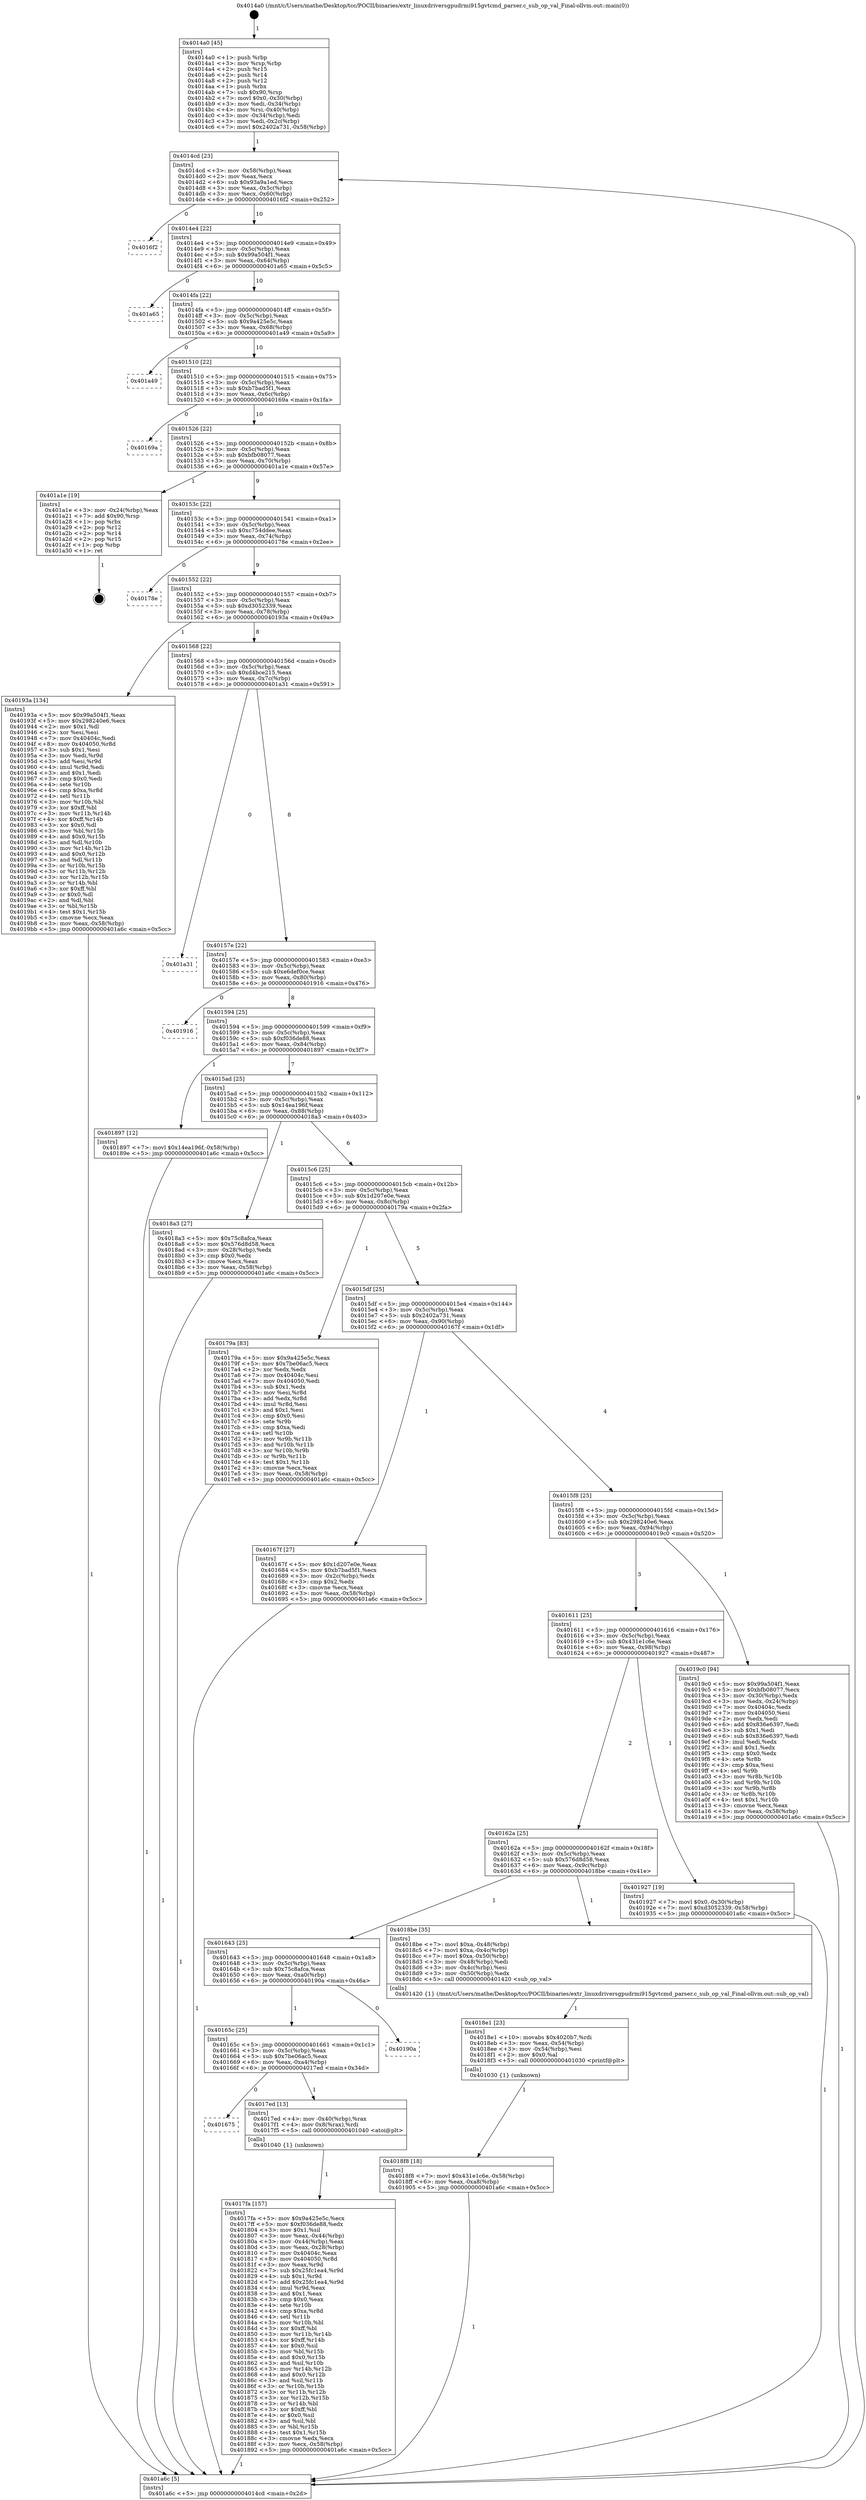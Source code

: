 digraph "0x4014a0" {
  label = "0x4014a0 (/mnt/c/Users/mathe/Desktop/tcc/POCII/binaries/extr_linuxdriversgpudrmi915gvtcmd_parser.c_sub_op_val_Final-ollvm.out::main(0))"
  labelloc = "t"
  node[shape=record]

  Entry [label="",width=0.3,height=0.3,shape=circle,fillcolor=black,style=filled]
  "0x4014cd" [label="{
     0x4014cd [23]\l
     | [instrs]\l
     &nbsp;&nbsp;0x4014cd \<+3\>: mov -0x58(%rbp),%eax\l
     &nbsp;&nbsp;0x4014d0 \<+2\>: mov %eax,%ecx\l
     &nbsp;&nbsp;0x4014d2 \<+6\>: sub $0x93a9a1ed,%ecx\l
     &nbsp;&nbsp;0x4014d8 \<+3\>: mov %eax,-0x5c(%rbp)\l
     &nbsp;&nbsp;0x4014db \<+3\>: mov %ecx,-0x60(%rbp)\l
     &nbsp;&nbsp;0x4014de \<+6\>: je 00000000004016f2 \<main+0x252\>\l
  }"]
  "0x4016f2" [label="{
     0x4016f2\l
  }", style=dashed]
  "0x4014e4" [label="{
     0x4014e4 [22]\l
     | [instrs]\l
     &nbsp;&nbsp;0x4014e4 \<+5\>: jmp 00000000004014e9 \<main+0x49\>\l
     &nbsp;&nbsp;0x4014e9 \<+3\>: mov -0x5c(%rbp),%eax\l
     &nbsp;&nbsp;0x4014ec \<+5\>: sub $0x99a504f1,%eax\l
     &nbsp;&nbsp;0x4014f1 \<+3\>: mov %eax,-0x64(%rbp)\l
     &nbsp;&nbsp;0x4014f4 \<+6\>: je 0000000000401a65 \<main+0x5c5\>\l
  }"]
  Exit [label="",width=0.3,height=0.3,shape=circle,fillcolor=black,style=filled,peripheries=2]
  "0x401a65" [label="{
     0x401a65\l
  }", style=dashed]
  "0x4014fa" [label="{
     0x4014fa [22]\l
     | [instrs]\l
     &nbsp;&nbsp;0x4014fa \<+5\>: jmp 00000000004014ff \<main+0x5f\>\l
     &nbsp;&nbsp;0x4014ff \<+3\>: mov -0x5c(%rbp),%eax\l
     &nbsp;&nbsp;0x401502 \<+5\>: sub $0x9a425e5c,%eax\l
     &nbsp;&nbsp;0x401507 \<+3\>: mov %eax,-0x68(%rbp)\l
     &nbsp;&nbsp;0x40150a \<+6\>: je 0000000000401a49 \<main+0x5a9\>\l
  }"]
  "0x4018f8" [label="{
     0x4018f8 [18]\l
     | [instrs]\l
     &nbsp;&nbsp;0x4018f8 \<+7\>: movl $0x431e1c6e,-0x58(%rbp)\l
     &nbsp;&nbsp;0x4018ff \<+6\>: mov %eax,-0xa8(%rbp)\l
     &nbsp;&nbsp;0x401905 \<+5\>: jmp 0000000000401a6c \<main+0x5cc\>\l
  }"]
  "0x401a49" [label="{
     0x401a49\l
  }", style=dashed]
  "0x401510" [label="{
     0x401510 [22]\l
     | [instrs]\l
     &nbsp;&nbsp;0x401510 \<+5\>: jmp 0000000000401515 \<main+0x75\>\l
     &nbsp;&nbsp;0x401515 \<+3\>: mov -0x5c(%rbp),%eax\l
     &nbsp;&nbsp;0x401518 \<+5\>: sub $0xb7bad5f1,%eax\l
     &nbsp;&nbsp;0x40151d \<+3\>: mov %eax,-0x6c(%rbp)\l
     &nbsp;&nbsp;0x401520 \<+6\>: je 000000000040169a \<main+0x1fa\>\l
  }"]
  "0x4018e1" [label="{
     0x4018e1 [23]\l
     | [instrs]\l
     &nbsp;&nbsp;0x4018e1 \<+10\>: movabs $0x4020b7,%rdi\l
     &nbsp;&nbsp;0x4018eb \<+3\>: mov %eax,-0x54(%rbp)\l
     &nbsp;&nbsp;0x4018ee \<+3\>: mov -0x54(%rbp),%esi\l
     &nbsp;&nbsp;0x4018f1 \<+2\>: mov $0x0,%al\l
     &nbsp;&nbsp;0x4018f3 \<+5\>: call 0000000000401030 \<printf@plt\>\l
     | [calls]\l
     &nbsp;&nbsp;0x401030 \{1\} (unknown)\l
  }"]
  "0x40169a" [label="{
     0x40169a\l
  }", style=dashed]
  "0x401526" [label="{
     0x401526 [22]\l
     | [instrs]\l
     &nbsp;&nbsp;0x401526 \<+5\>: jmp 000000000040152b \<main+0x8b\>\l
     &nbsp;&nbsp;0x40152b \<+3\>: mov -0x5c(%rbp),%eax\l
     &nbsp;&nbsp;0x40152e \<+5\>: sub $0xbfb08077,%eax\l
     &nbsp;&nbsp;0x401533 \<+3\>: mov %eax,-0x70(%rbp)\l
     &nbsp;&nbsp;0x401536 \<+6\>: je 0000000000401a1e \<main+0x57e\>\l
  }"]
  "0x4017fa" [label="{
     0x4017fa [157]\l
     | [instrs]\l
     &nbsp;&nbsp;0x4017fa \<+5\>: mov $0x9a425e5c,%ecx\l
     &nbsp;&nbsp;0x4017ff \<+5\>: mov $0xf036de88,%edx\l
     &nbsp;&nbsp;0x401804 \<+3\>: mov $0x1,%sil\l
     &nbsp;&nbsp;0x401807 \<+3\>: mov %eax,-0x44(%rbp)\l
     &nbsp;&nbsp;0x40180a \<+3\>: mov -0x44(%rbp),%eax\l
     &nbsp;&nbsp;0x40180d \<+3\>: mov %eax,-0x28(%rbp)\l
     &nbsp;&nbsp;0x401810 \<+7\>: mov 0x40404c,%eax\l
     &nbsp;&nbsp;0x401817 \<+8\>: mov 0x404050,%r8d\l
     &nbsp;&nbsp;0x40181f \<+3\>: mov %eax,%r9d\l
     &nbsp;&nbsp;0x401822 \<+7\>: sub $0x25fc1ea4,%r9d\l
     &nbsp;&nbsp;0x401829 \<+4\>: sub $0x1,%r9d\l
     &nbsp;&nbsp;0x40182d \<+7\>: add $0x25fc1ea4,%r9d\l
     &nbsp;&nbsp;0x401834 \<+4\>: imul %r9d,%eax\l
     &nbsp;&nbsp;0x401838 \<+3\>: and $0x1,%eax\l
     &nbsp;&nbsp;0x40183b \<+3\>: cmp $0x0,%eax\l
     &nbsp;&nbsp;0x40183e \<+4\>: sete %r10b\l
     &nbsp;&nbsp;0x401842 \<+4\>: cmp $0xa,%r8d\l
     &nbsp;&nbsp;0x401846 \<+4\>: setl %r11b\l
     &nbsp;&nbsp;0x40184a \<+3\>: mov %r10b,%bl\l
     &nbsp;&nbsp;0x40184d \<+3\>: xor $0xff,%bl\l
     &nbsp;&nbsp;0x401850 \<+3\>: mov %r11b,%r14b\l
     &nbsp;&nbsp;0x401853 \<+4\>: xor $0xff,%r14b\l
     &nbsp;&nbsp;0x401857 \<+4\>: xor $0x0,%sil\l
     &nbsp;&nbsp;0x40185b \<+3\>: mov %bl,%r15b\l
     &nbsp;&nbsp;0x40185e \<+4\>: and $0x0,%r15b\l
     &nbsp;&nbsp;0x401862 \<+3\>: and %sil,%r10b\l
     &nbsp;&nbsp;0x401865 \<+3\>: mov %r14b,%r12b\l
     &nbsp;&nbsp;0x401868 \<+4\>: and $0x0,%r12b\l
     &nbsp;&nbsp;0x40186c \<+3\>: and %sil,%r11b\l
     &nbsp;&nbsp;0x40186f \<+3\>: or %r10b,%r15b\l
     &nbsp;&nbsp;0x401872 \<+3\>: or %r11b,%r12b\l
     &nbsp;&nbsp;0x401875 \<+3\>: xor %r12b,%r15b\l
     &nbsp;&nbsp;0x401878 \<+3\>: or %r14b,%bl\l
     &nbsp;&nbsp;0x40187b \<+3\>: xor $0xff,%bl\l
     &nbsp;&nbsp;0x40187e \<+4\>: or $0x0,%sil\l
     &nbsp;&nbsp;0x401882 \<+3\>: and %sil,%bl\l
     &nbsp;&nbsp;0x401885 \<+3\>: or %bl,%r15b\l
     &nbsp;&nbsp;0x401888 \<+4\>: test $0x1,%r15b\l
     &nbsp;&nbsp;0x40188c \<+3\>: cmovne %edx,%ecx\l
     &nbsp;&nbsp;0x40188f \<+3\>: mov %ecx,-0x58(%rbp)\l
     &nbsp;&nbsp;0x401892 \<+5\>: jmp 0000000000401a6c \<main+0x5cc\>\l
  }"]
  "0x401a1e" [label="{
     0x401a1e [19]\l
     | [instrs]\l
     &nbsp;&nbsp;0x401a1e \<+3\>: mov -0x24(%rbp),%eax\l
     &nbsp;&nbsp;0x401a21 \<+7\>: add $0x90,%rsp\l
     &nbsp;&nbsp;0x401a28 \<+1\>: pop %rbx\l
     &nbsp;&nbsp;0x401a29 \<+2\>: pop %r12\l
     &nbsp;&nbsp;0x401a2b \<+2\>: pop %r14\l
     &nbsp;&nbsp;0x401a2d \<+2\>: pop %r15\l
     &nbsp;&nbsp;0x401a2f \<+1\>: pop %rbp\l
     &nbsp;&nbsp;0x401a30 \<+1\>: ret\l
  }"]
  "0x40153c" [label="{
     0x40153c [22]\l
     | [instrs]\l
     &nbsp;&nbsp;0x40153c \<+5\>: jmp 0000000000401541 \<main+0xa1\>\l
     &nbsp;&nbsp;0x401541 \<+3\>: mov -0x5c(%rbp),%eax\l
     &nbsp;&nbsp;0x401544 \<+5\>: sub $0xc754ddee,%eax\l
     &nbsp;&nbsp;0x401549 \<+3\>: mov %eax,-0x74(%rbp)\l
     &nbsp;&nbsp;0x40154c \<+6\>: je 000000000040178e \<main+0x2ee\>\l
  }"]
  "0x401675" [label="{
     0x401675\l
  }", style=dashed]
  "0x40178e" [label="{
     0x40178e\l
  }", style=dashed]
  "0x401552" [label="{
     0x401552 [22]\l
     | [instrs]\l
     &nbsp;&nbsp;0x401552 \<+5\>: jmp 0000000000401557 \<main+0xb7\>\l
     &nbsp;&nbsp;0x401557 \<+3\>: mov -0x5c(%rbp),%eax\l
     &nbsp;&nbsp;0x40155a \<+5\>: sub $0xd3052339,%eax\l
     &nbsp;&nbsp;0x40155f \<+3\>: mov %eax,-0x78(%rbp)\l
     &nbsp;&nbsp;0x401562 \<+6\>: je 000000000040193a \<main+0x49a\>\l
  }"]
  "0x4017ed" [label="{
     0x4017ed [13]\l
     | [instrs]\l
     &nbsp;&nbsp;0x4017ed \<+4\>: mov -0x40(%rbp),%rax\l
     &nbsp;&nbsp;0x4017f1 \<+4\>: mov 0x8(%rax),%rdi\l
     &nbsp;&nbsp;0x4017f5 \<+5\>: call 0000000000401040 \<atoi@plt\>\l
     | [calls]\l
     &nbsp;&nbsp;0x401040 \{1\} (unknown)\l
  }"]
  "0x40193a" [label="{
     0x40193a [134]\l
     | [instrs]\l
     &nbsp;&nbsp;0x40193a \<+5\>: mov $0x99a504f1,%eax\l
     &nbsp;&nbsp;0x40193f \<+5\>: mov $0x298240e6,%ecx\l
     &nbsp;&nbsp;0x401944 \<+2\>: mov $0x1,%dl\l
     &nbsp;&nbsp;0x401946 \<+2\>: xor %esi,%esi\l
     &nbsp;&nbsp;0x401948 \<+7\>: mov 0x40404c,%edi\l
     &nbsp;&nbsp;0x40194f \<+8\>: mov 0x404050,%r8d\l
     &nbsp;&nbsp;0x401957 \<+3\>: sub $0x1,%esi\l
     &nbsp;&nbsp;0x40195a \<+3\>: mov %edi,%r9d\l
     &nbsp;&nbsp;0x40195d \<+3\>: add %esi,%r9d\l
     &nbsp;&nbsp;0x401960 \<+4\>: imul %r9d,%edi\l
     &nbsp;&nbsp;0x401964 \<+3\>: and $0x1,%edi\l
     &nbsp;&nbsp;0x401967 \<+3\>: cmp $0x0,%edi\l
     &nbsp;&nbsp;0x40196a \<+4\>: sete %r10b\l
     &nbsp;&nbsp;0x40196e \<+4\>: cmp $0xa,%r8d\l
     &nbsp;&nbsp;0x401972 \<+4\>: setl %r11b\l
     &nbsp;&nbsp;0x401976 \<+3\>: mov %r10b,%bl\l
     &nbsp;&nbsp;0x401979 \<+3\>: xor $0xff,%bl\l
     &nbsp;&nbsp;0x40197c \<+3\>: mov %r11b,%r14b\l
     &nbsp;&nbsp;0x40197f \<+4\>: xor $0xff,%r14b\l
     &nbsp;&nbsp;0x401983 \<+3\>: xor $0x0,%dl\l
     &nbsp;&nbsp;0x401986 \<+3\>: mov %bl,%r15b\l
     &nbsp;&nbsp;0x401989 \<+4\>: and $0x0,%r15b\l
     &nbsp;&nbsp;0x40198d \<+3\>: and %dl,%r10b\l
     &nbsp;&nbsp;0x401990 \<+3\>: mov %r14b,%r12b\l
     &nbsp;&nbsp;0x401993 \<+4\>: and $0x0,%r12b\l
     &nbsp;&nbsp;0x401997 \<+3\>: and %dl,%r11b\l
     &nbsp;&nbsp;0x40199a \<+3\>: or %r10b,%r15b\l
     &nbsp;&nbsp;0x40199d \<+3\>: or %r11b,%r12b\l
     &nbsp;&nbsp;0x4019a0 \<+3\>: xor %r12b,%r15b\l
     &nbsp;&nbsp;0x4019a3 \<+3\>: or %r14b,%bl\l
     &nbsp;&nbsp;0x4019a6 \<+3\>: xor $0xff,%bl\l
     &nbsp;&nbsp;0x4019a9 \<+3\>: or $0x0,%dl\l
     &nbsp;&nbsp;0x4019ac \<+2\>: and %dl,%bl\l
     &nbsp;&nbsp;0x4019ae \<+3\>: or %bl,%r15b\l
     &nbsp;&nbsp;0x4019b1 \<+4\>: test $0x1,%r15b\l
     &nbsp;&nbsp;0x4019b5 \<+3\>: cmovne %ecx,%eax\l
     &nbsp;&nbsp;0x4019b8 \<+3\>: mov %eax,-0x58(%rbp)\l
     &nbsp;&nbsp;0x4019bb \<+5\>: jmp 0000000000401a6c \<main+0x5cc\>\l
  }"]
  "0x401568" [label="{
     0x401568 [22]\l
     | [instrs]\l
     &nbsp;&nbsp;0x401568 \<+5\>: jmp 000000000040156d \<main+0xcd\>\l
     &nbsp;&nbsp;0x40156d \<+3\>: mov -0x5c(%rbp),%eax\l
     &nbsp;&nbsp;0x401570 \<+5\>: sub $0xd4bce215,%eax\l
     &nbsp;&nbsp;0x401575 \<+3\>: mov %eax,-0x7c(%rbp)\l
     &nbsp;&nbsp;0x401578 \<+6\>: je 0000000000401a31 \<main+0x591\>\l
  }"]
  "0x40165c" [label="{
     0x40165c [25]\l
     | [instrs]\l
     &nbsp;&nbsp;0x40165c \<+5\>: jmp 0000000000401661 \<main+0x1c1\>\l
     &nbsp;&nbsp;0x401661 \<+3\>: mov -0x5c(%rbp),%eax\l
     &nbsp;&nbsp;0x401664 \<+5\>: sub $0x7be06ac5,%eax\l
     &nbsp;&nbsp;0x401669 \<+6\>: mov %eax,-0xa4(%rbp)\l
     &nbsp;&nbsp;0x40166f \<+6\>: je 00000000004017ed \<main+0x34d\>\l
  }"]
  "0x401a31" [label="{
     0x401a31\l
  }", style=dashed]
  "0x40157e" [label="{
     0x40157e [22]\l
     | [instrs]\l
     &nbsp;&nbsp;0x40157e \<+5\>: jmp 0000000000401583 \<main+0xe3\>\l
     &nbsp;&nbsp;0x401583 \<+3\>: mov -0x5c(%rbp),%eax\l
     &nbsp;&nbsp;0x401586 \<+5\>: sub $0xe6def0ce,%eax\l
     &nbsp;&nbsp;0x40158b \<+3\>: mov %eax,-0x80(%rbp)\l
     &nbsp;&nbsp;0x40158e \<+6\>: je 0000000000401916 \<main+0x476\>\l
  }"]
  "0x40190a" [label="{
     0x40190a\l
  }", style=dashed]
  "0x401916" [label="{
     0x401916\l
  }", style=dashed]
  "0x401594" [label="{
     0x401594 [25]\l
     | [instrs]\l
     &nbsp;&nbsp;0x401594 \<+5\>: jmp 0000000000401599 \<main+0xf9\>\l
     &nbsp;&nbsp;0x401599 \<+3\>: mov -0x5c(%rbp),%eax\l
     &nbsp;&nbsp;0x40159c \<+5\>: sub $0xf036de88,%eax\l
     &nbsp;&nbsp;0x4015a1 \<+6\>: mov %eax,-0x84(%rbp)\l
     &nbsp;&nbsp;0x4015a7 \<+6\>: je 0000000000401897 \<main+0x3f7\>\l
  }"]
  "0x401643" [label="{
     0x401643 [25]\l
     | [instrs]\l
     &nbsp;&nbsp;0x401643 \<+5\>: jmp 0000000000401648 \<main+0x1a8\>\l
     &nbsp;&nbsp;0x401648 \<+3\>: mov -0x5c(%rbp),%eax\l
     &nbsp;&nbsp;0x40164b \<+5\>: sub $0x75c8afca,%eax\l
     &nbsp;&nbsp;0x401650 \<+6\>: mov %eax,-0xa0(%rbp)\l
     &nbsp;&nbsp;0x401656 \<+6\>: je 000000000040190a \<main+0x46a\>\l
  }"]
  "0x401897" [label="{
     0x401897 [12]\l
     | [instrs]\l
     &nbsp;&nbsp;0x401897 \<+7\>: movl $0x14ea196f,-0x58(%rbp)\l
     &nbsp;&nbsp;0x40189e \<+5\>: jmp 0000000000401a6c \<main+0x5cc\>\l
  }"]
  "0x4015ad" [label="{
     0x4015ad [25]\l
     | [instrs]\l
     &nbsp;&nbsp;0x4015ad \<+5\>: jmp 00000000004015b2 \<main+0x112\>\l
     &nbsp;&nbsp;0x4015b2 \<+3\>: mov -0x5c(%rbp),%eax\l
     &nbsp;&nbsp;0x4015b5 \<+5\>: sub $0x14ea196f,%eax\l
     &nbsp;&nbsp;0x4015ba \<+6\>: mov %eax,-0x88(%rbp)\l
     &nbsp;&nbsp;0x4015c0 \<+6\>: je 00000000004018a3 \<main+0x403\>\l
  }"]
  "0x4018be" [label="{
     0x4018be [35]\l
     | [instrs]\l
     &nbsp;&nbsp;0x4018be \<+7\>: movl $0xa,-0x48(%rbp)\l
     &nbsp;&nbsp;0x4018c5 \<+7\>: movl $0xa,-0x4c(%rbp)\l
     &nbsp;&nbsp;0x4018cc \<+7\>: movl $0xa,-0x50(%rbp)\l
     &nbsp;&nbsp;0x4018d3 \<+3\>: mov -0x48(%rbp),%edi\l
     &nbsp;&nbsp;0x4018d6 \<+3\>: mov -0x4c(%rbp),%esi\l
     &nbsp;&nbsp;0x4018d9 \<+3\>: mov -0x50(%rbp),%edx\l
     &nbsp;&nbsp;0x4018dc \<+5\>: call 0000000000401420 \<sub_op_val\>\l
     | [calls]\l
     &nbsp;&nbsp;0x401420 \{1\} (/mnt/c/Users/mathe/Desktop/tcc/POCII/binaries/extr_linuxdriversgpudrmi915gvtcmd_parser.c_sub_op_val_Final-ollvm.out::sub_op_val)\l
  }"]
  "0x4018a3" [label="{
     0x4018a3 [27]\l
     | [instrs]\l
     &nbsp;&nbsp;0x4018a3 \<+5\>: mov $0x75c8afca,%eax\l
     &nbsp;&nbsp;0x4018a8 \<+5\>: mov $0x576d8d58,%ecx\l
     &nbsp;&nbsp;0x4018ad \<+3\>: mov -0x28(%rbp),%edx\l
     &nbsp;&nbsp;0x4018b0 \<+3\>: cmp $0x0,%edx\l
     &nbsp;&nbsp;0x4018b3 \<+3\>: cmove %ecx,%eax\l
     &nbsp;&nbsp;0x4018b6 \<+3\>: mov %eax,-0x58(%rbp)\l
     &nbsp;&nbsp;0x4018b9 \<+5\>: jmp 0000000000401a6c \<main+0x5cc\>\l
  }"]
  "0x4015c6" [label="{
     0x4015c6 [25]\l
     | [instrs]\l
     &nbsp;&nbsp;0x4015c6 \<+5\>: jmp 00000000004015cb \<main+0x12b\>\l
     &nbsp;&nbsp;0x4015cb \<+3\>: mov -0x5c(%rbp),%eax\l
     &nbsp;&nbsp;0x4015ce \<+5\>: sub $0x1d207e0e,%eax\l
     &nbsp;&nbsp;0x4015d3 \<+6\>: mov %eax,-0x8c(%rbp)\l
     &nbsp;&nbsp;0x4015d9 \<+6\>: je 000000000040179a \<main+0x2fa\>\l
  }"]
  "0x40162a" [label="{
     0x40162a [25]\l
     | [instrs]\l
     &nbsp;&nbsp;0x40162a \<+5\>: jmp 000000000040162f \<main+0x18f\>\l
     &nbsp;&nbsp;0x40162f \<+3\>: mov -0x5c(%rbp),%eax\l
     &nbsp;&nbsp;0x401632 \<+5\>: sub $0x576d8d58,%eax\l
     &nbsp;&nbsp;0x401637 \<+6\>: mov %eax,-0x9c(%rbp)\l
     &nbsp;&nbsp;0x40163d \<+6\>: je 00000000004018be \<main+0x41e\>\l
  }"]
  "0x40179a" [label="{
     0x40179a [83]\l
     | [instrs]\l
     &nbsp;&nbsp;0x40179a \<+5\>: mov $0x9a425e5c,%eax\l
     &nbsp;&nbsp;0x40179f \<+5\>: mov $0x7be06ac5,%ecx\l
     &nbsp;&nbsp;0x4017a4 \<+2\>: xor %edx,%edx\l
     &nbsp;&nbsp;0x4017a6 \<+7\>: mov 0x40404c,%esi\l
     &nbsp;&nbsp;0x4017ad \<+7\>: mov 0x404050,%edi\l
     &nbsp;&nbsp;0x4017b4 \<+3\>: sub $0x1,%edx\l
     &nbsp;&nbsp;0x4017b7 \<+3\>: mov %esi,%r8d\l
     &nbsp;&nbsp;0x4017ba \<+3\>: add %edx,%r8d\l
     &nbsp;&nbsp;0x4017bd \<+4\>: imul %r8d,%esi\l
     &nbsp;&nbsp;0x4017c1 \<+3\>: and $0x1,%esi\l
     &nbsp;&nbsp;0x4017c4 \<+3\>: cmp $0x0,%esi\l
     &nbsp;&nbsp;0x4017c7 \<+4\>: sete %r9b\l
     &nbsp;&nbsp;0x4017cb \<+3\>: cmp $0xa,%edi\l
     &nbsp;&nbsp;0x4017ce \<+4\>: setl %r10b\l
     &nbsp;&nbsp;0x4017d2 \<+3\>: mov %r9b,%r11b\l
     &nbsp;&nbsp;0x4017d5 \<+3\>: and %r10b,%r11b\l
     &nbsp;&nbsp;0x4017d8 \<+3\>: xor %r10b,%r9b\l
     &nbsp;&nbsp;0x4017db \<+3\>: or %r9b,%r11b\l
     &nbsp;&nbsp;0x4017de \<+4\>: test $0x1,%r11b\l
     &nbsp;&nbsp;0x4017e2 \<+3\>: cmovne %ecx,%eax\l
     &nbsp;&nbsp;0x4017e5 \<+3\>: mov %eax,-0x58(%rbp)\l
     &nbsp;&nbsp;0x4017e8 \<+5\>: jmp 0000000000401a6c \<main+0x5cc\>\l
  }"]
  "0x4015df" [label="{
     0x4015df [25]\l
     | [instrs]\l
     &nbsp;&nbsp;0x4015df \<+5\>: jmp 00000000004015e4 \<main+0x144\>\l
     &nbsp;&nbsp;0x4015e4 \<+3\>: mov -0x5c(%rbp),%eax\l
     &nbsp;&nbsp;0x4015e7 \<+5\>: sub $0x2402a731,%eax\l
     &nbsp;&nbsp;0x4015ec \<+6\>: mov %eax,-0x90(%rbp)\l
     &nbsp;&nbsp;0x4015f2 \<+6\>: je 000000000040167f \<main+0x1df\>\l
  }"]
  "0x401927" [label="{
     0x401927 [19]\l
     | [instrs]\l
     &nbsp;&nbsp;0x401927 \<+7\>: movl $0x0,-0x30(%rbp)\l
     &nbsp;&nbsp;0x40192e \<+7\>: movl $0xd3052339,-0x58(%rbp)\l
     &nbsp;&nbsp;0x401935 \<+5\>: jmp 0000000000401a6c \<main+0x5cc\>\l
  }"]
  "0x40167f" [label="{
     0x40167f [27]\l
     | [instrs]\l
     &nbsp;&nbsp;0x40167f \<+5\>: mov $0x1d207e0e,%eax\l
     &nbsp;&nbsp;0x401684 \<+5\>: mov $0xb7bad5f1,%ecx\l
     &nbsp;&nbsp;0x401689 \<+3\>: mov -0x2c(%rbp),%edx\l
     &nbsp;&nbsp;0x40168c \<+3\>: cmp $0x2,%edx\l
     &nbsp;&nbsp;0x40168f \<+3\>: cmovne %ecx,%eax\l
     &nbsp;&nbsp;0x401692 \<+3\>: mov %eax,-0x58(%rbp)\l
     &nbsp;&nbsp;0x401695 \<+5\>: jmp 0000000000401a6c \<main+0x5cc\>\l
  }"]
  "0x4015f8" [label="{
     0x4015f8 [25]\l
     | [instrs]\l
     &nbsp;&nbsp;0x4015f8 \<+5\>: jmp 00000000004015fd \<main+0x15d\>\l
     &nbsp;&nbsp;0x4015fd \<+3\>: mov -0x5c(%rbp),%eax\l
     &nbsp;&nbsp;0x401600 \<+5\>: sub $0x298240e6,%eax\l
     &nbsp;&nbsp;0x401605 \<+6\>: mov %eax,-0x94(%rbp)\l
     &nbsp;&nbsp;0x40160b \<+6\>: je 00000000004019c0 \<main+0x520\>\l
  }"]
  "0x401a6c" [label="{
     0x401a6c [5]\l
     | [instrs]\l
     &nbsp;&nbsp;0x401a6c \<+5\>: jmp 00000000004014cd \<main+0x2d\>\l
  }"]
  "0x4014a0" [label="{
     0x4014a0 [45]\l
     | [instrs]\l
     &nbsp;&nbsp;0x4014a0 \<+1\>: push %rbp\l
     &nbsp;&nbsp;0x4014a1 \<+3\>: mov %rsp,%rbp\l
     &nbsp;&nbsp;0x4014a4 \<+2\>: push %r15\l
     &nbsp;&nbsp;0x4014a6 \<+2\>: push %r14\l
     &nbsp;&nbsp;0x4014a8 \<+2\>: push %r12\l
     &nbsp;&nbsp;0x4014aa \<+1\>: push %rbx\l
     &nbsp;&nbsp;0x4014ab \<+7\>: sub $0x90,%rsp\l
     &nbsp;&nbsp;0x4014b2 \<+7\>: movl $0x0,-0x30(%rbp)\l
     &nbsp;&nbsp;0x4014b9 \<+3\>: mov %edi,-0x34(%rbp)\l
     &nbsp;&nbsp;0x4014bc \<+4\>: mov %rsi,-0x40(%rbp)\l
     &nbsp;&nbsp;0x4014c0 \<+3\>: mov -0x34(%rbp),%edi\l
     &nbsp;&nbsp;0x4014c3 \<+3\>: mov %edi,-0x2c(%rbp)\l
     &nbsp;&nbsp;0x4014c6 \<+7\>: movl $0x2402a731,-0x58(%rbp)\l
  }"]
  "0x401611" [label="{
     0x401611 [25]\l
     | [instrs]\l
     &nbsp;&nbsp;0x401611 \<+5\>: jmp 0000000000401616 \<main+0x176\>\l
     &nbsp;&nbsp;0x401616 \<+3\>: mov -0x5c(%rbp),%eax\l
     &nbsp;&nbsp;0x401619 \<+5\>: sub $0x431e1c6e,%eax\l
     &nbsp;&nbsp;0x40161e \<+6\>: mov %eax,-0x98(%rbp)\l
     &nbsp;&nbsp;0x401624 \<+6\>: je 0000000000401927 \<main+0x487\>\l
  }"]
  "0x4019c0" [label="{
     0x4019c0 [94]\l
     | [instrs]\l
     &nbsp;&nbsp;0x4019c0 \<+5\>: mov $0x99a504f1,%eax\l
     &nbsp;&nbsp;0x4019c5 \<+5\>: mov $0xbfb08077,%ecx\l
     &nbsp;&nbsp;0x4019ca \<+3\>: mov -0x30(%rbp),%edx\l
     &nbsp;&nbsp;0x4019cd \<+3\>: mov %edx,-0x24(%rbp)\l
     &nbsp;&nbsp;0x4019d0 \<+7\>: mov 0x40404c,%edx\l
     &nbsp;&nbsp;0x4019d7 \<+7\>: mov 0x404050,%esi\l
     &nbsp;&nbsp;0x4019de \<+2\>: mov %edx,%edi\l
     &nbsp;&nbsp;0x4019e0 \<+6\>: add $0x836e6397,%edi\l
     &nbsp;&nbsp;0x4019e6 \<+3\>: sub $0x1,%edi\l
     &nbsp;&nbsp;0x4019e9 \<+6\>: sub $0x836e6397,%edi\l
     &nbsp;&nbsp;0x4019ef \<+3\>: imul %edi,%edx\l
     &nbsp;&nbsp;0x4019f2 \<+3\>: and $0x1,%edx\l
     &nbsp;&nbsp;0x4019f5 \<+3\>: cmp $0x0,%edx\l
     &nbsp;&nbsp;0x4019f8 \<+4\>: sete %r8b\l
     &nbsp;&nbsp;0x4019fc \<+3\>: cmp $0xa,%esi\l
     &nbsp;&nbsp;0x4019ff \<+4\>: setl %r9b\l
     &nbsp;&nbsp;0x401a03 \<+3\>: mov %r8b,%r10b\l
     &nbsp;&nbsp;0x401a06 \<+3\>: and %r9b,%r10b\l
     &nbsp;&nbsp;0x401a09 \<+3\>: xor %r9b,%r8b\l
     &nbsp;&nbsp;0x401a0c \<+3\>: or %r8b,%r10b\l
     &nbsp;&nbsp;0x401a0f \<+4\>: test $0x1,%r10b\l
     &nbsp;&nbsp;0x401a13 \<+3\>: cmovne %ecx,%eax\l
     &nbsp;&nbsp;0x401a16 \<+3\>: mov %eax,-0x58(%rbp)\l
     &nbsp;&nbsp;0x401a19 \<+5\>: jmp 0000000000401a6c \<main+0x5cc\>\l
  }"]
  Entry -> "0x4014a0" [label=" 1"]
  "0x4014cd" -> "0x4016f2" [label=" 0"]
  "0x4014cd" -> "0x4014e4" [label=" 10"]
  "0x401a1e" -> Exit [label=" 1"]
  "0x4014e4" -> "0x401a65" [label=" 0"]
  "0x4014e4" -> "0x4014fa" [label=" 10"]
  "0x4019c0" -> "0x401a6c" [label=" 1"]
  "0x4014fa" -> "0x401a49" [label=" 0"]
  "0x4014fa" -> "0x401510" [label=" 10"]
  "0x40193a" -> "0x401a6c" [label=" 1"]
  "0x401510" -> "0x40169a" [label=" 0"]
  "0x401510" -> "0x401526" [label=" 10"]
  "0x401927" -> "0x401a6c" [label=" 1"]
  "0x401526" -> "0x401a1e" [label=" 1"]
  "0x401526" -> "0x40153c" [label=" 9"]
  "0x4018f8" -> "0x401a6c" [label=" 1"]
  "0x40153c" -> "0x40178e" [label=" 0"]
  "0x40153c" -> "0x401552" [label=" 9"]
  "0x4018e1" -> "0x4018f8" [label=" 1"]
  "0x401552" -> "0x40193a" [label=" 1"]
  "0x401552" -> "0x401568" [label=" 8"]
  "0x4018be" -> "0x4018e1" [label=" 1"]
  "0x401568" -> "0x401a31" [label=" 0"]
  "0x401568" -> "0x40157e" [label=" 8"]
  "0x401897" -> "0x401a6c" [label=" 1"]
  "0x40157e" -> "0x401916" [label=" 0"]
  "0x40157e" -> "0x401594" [label=" 8"]
  "0x4017fa" -> "0x401a6c" [label=" 1"]
  "0x401594" -> "0x401897" [label=" 1"]
  "0x401594" -> "0x4015ad" [label=" 7"]
  "0x40165c" -> "0x401675" [label=" 0"]
  "0x4015ad" -> "0x4018a3" [label=" 1"]
  "0x4015ad" -> "0x4015c6" [label=" 6"]
  "0x40165c" -> "0x4017ed" [label=" 1"]
  "0x4015c6" -> "0x40179a" [label=" 1"]
  "0x4015c6" -> "0x4015df" [label=" 5"]
  "0x401643" -> "0x40165c" [label=" 1"]
  "0x4015df" -> "0x40167f" [label=" 1"]
  "0x4015df" -> "0x4015f8" [label=" 4"]
  "0x40167f" -> "0x401a6c" [label=" 1"]
  "0x4014a0" -> "0x4014cd" [label=" 1"]
  "0x401a6c" -> "0x4014cd" [label=" 9"]
  "0x40179a" -> "0x401a6c" [label=" 1"]
  "0x401643" -> "0x40190a" [label=" 0"]
  "0x4015f8" -> "0x4019c0" [label=" 1"]
  "0x4015f8" -> "0x401611" [label=" 3"]
  "0x4017ed" -> "0x4017fa" [label=" 1"]
  "0x401611" -> "0x401927" [label=" 1"]
  "0x401611" -> "0x40162a" [label=" 2"]
  "0x4018a3" -> "0x401a6c" [label=" 1"]
  "0x40162a" -> "0x4018be" [label=" 1"]
  "0x40162a" -> "0x401643" [label=" 1"]
}
